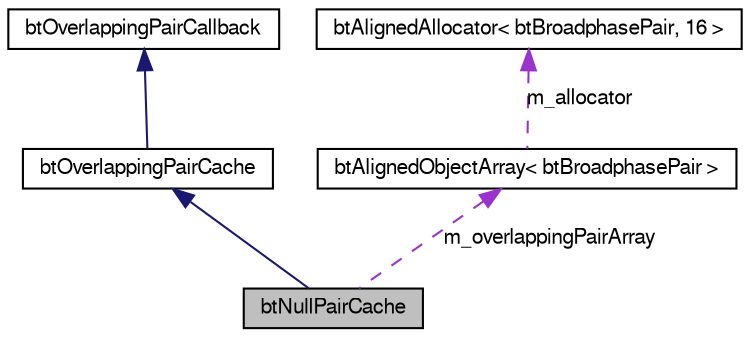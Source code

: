 digraph G
{
  bgcolor="transparent";
  edge [fontname="FreeSans",fontsize=10,labelfontname="FreeSans",labelfontsize=10];
  node [fontname="FreeSans",fontsize=10,shape=record];
  Node1 [label="btNullPairCache",height=0.2,width=0.4,color="black", fillcolor="grey75", style="filled" fontcolor="black"];
  Node2 -> Node1 [dir=back,color="midnightblue",fontsize=10,style="solid"];
  Node2 [label="btOverlappingPairCache",height=0.2,width=0.4,color="black",URL="$classbt_overlapping_pair_cache.html"];
  Node3 -> Node2 [dir=back,color="midnightblue",fontsize=10,style="solid"];
  Node3 [label="btOverlappingPairCallback",height=0.2,width=0.4,color="black",URL="$classbt_overlapping_pair_callback.html",tooltip="The btOverlappingPairCallback class is an additional optional broadphase user callback..."];
  Node4 -> Node1 [dir=back,color="darkorchid3",fontsize=10,style="dashed",label="m_overlappingPairArray"];
  Node4 [label="btAlignedObjectArray\< btBroadphasePair \>",height=0.2,width=0.4,color="black",URL="$classbt_aligned_object_array.html"];
  Node5 -> Node4 [dir=back,color="darkorchid3",fontsize=10,style="dashed",label="m_allocator"];
  Node5 [label="btAlignedAllocator\< btBroadphasePair, 16 \>",height=0.2,width=0.4,color="black",URL="$classbt_aligned_allocator.html"];
}
